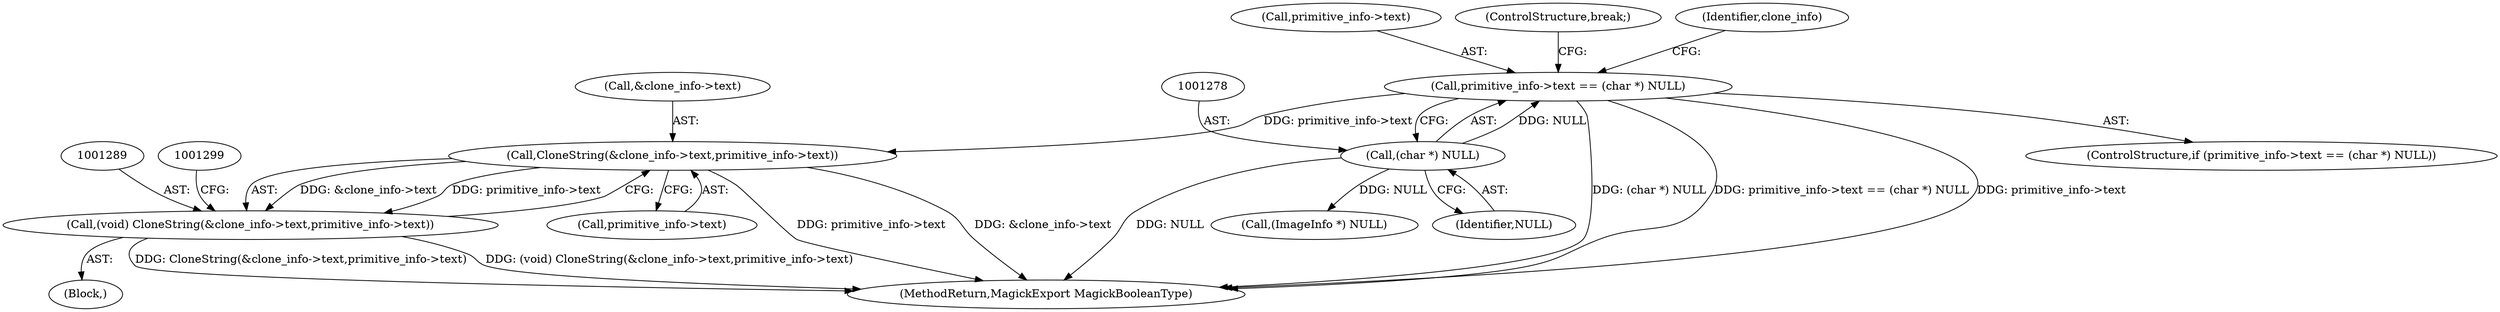 digraph "0_ImageMagick_726812fa2fa7ce16bcf58f6e115f65427a1c0950_2@pointer" {
"1001273" [label="(Call,primitive_info->text == (char *) NULL)"];
"1001277" [label="(Call,(char *) NULL)"];
"1001290" [label="(Call,CloneString(&clone_info->text,primitive_info->text))"];
"1001288" [label="(Call,(void) CloneString(&clone_info->text,primitive_info->text))"];
"1001269" [label="(Block,)"];
"1001274" [label="(Call,primitive_info->text)"];
"1001290" [label="(Call,CloneString(&clone_info->text,primitive_info->text))"];
"1001273" [label="(Call,primitive_info->text == (char *) NULL)"];
"1001277" [label="(Call,(char *) NULL)"];
"1001280" [label="(ControlStructure,break;)"];
"1001295" [label="(Call,primitive_info->text)"];
"1001629" [label="(MethodReturn,MagickExport MagickBooleanType)"];
"1001272" [label="(ControlStructure,if (primitive_info->text == (char *) NULL))"];
"1001284" [label="(Call,(ImageInfo *) NULL)"];
"1001288" [label="(Call,(void) CloneString(&clone_info->text,primitive_info->text))"];
"1001291" [label="(Call,&clone_info->text)"];
"1001282" [label="(Identifier,clone_info)"];
"1001279" [label="(Identifier,NULL)"];
"1001273" -> "1001272"  [label="AST: "];
"1001273" -> "1001277"  [label="CFG: "];
"1001274" -> "1001273"  [label="AST: "];
"1001277" -> "1001273"  [label="AST: "];
"1001280" -> "1001273"  [label="CFG: "];
"1001282" -> "1001273"  [label="CFG: "];
"1001273" -> "1001629"  [label="DDG: (char *) NULL"];
"1001273" -> "1001629"  [label="DDG: primitive_info->text == (char *) NULL"];
"1001273" -> "1001629"  [label="DDG: primitive_info->text"];
"1001277" -> "1001273"  [label="DDG: NULL"];
"1001273" -> "1001290"  [label="DDG: primitive_info->text"];
"1001277" -> "1001279"  [label="CFG: "];
"1001278" -> "1001277"  [label="AST: "];
"1001279" -> "1001277"  [label="AST: "];
"1001277" -> "1001629"  [label="DDG: NULL"];
"1001277" -> "1001284"  [label="DDG: NULL"];
"1001290" -> "1001288"  [label="AST: "];
"1001290" -> "1001295"  [label="CFG: "];
"1001291" -> "1001290"  [label="AST: "];
"1001295" -> "1001290"  [label="AST: "];
"1001288" -> "1001290"  [label="CFG: "];
"1001290" -> "1001629"  [label="DDG: primitive_info->text"];
"1001290" -> "1001629"  [label="DDG: &clone_info->text"];
"1001290" -> "1001288"  [label="DDG: &clone_info->text"];
"1001290" -> "1001288"  [label="DDG: primitive_info->text"];
"1001288" -> "1001269"  [label="AST: "];
"1001289" -> "1001288"  [label="AST: "];
"1001299" -> "1001288"  [label="CFG: "];
"1001288" -> "1001629"  [label="DDG: CloneString(&clone_info->text,primitive_info->text)"];
"1001288" -> "1001629"  [label="DDG: (void) CloneString(&clone_info->text,primitive_info->text)"];
}
